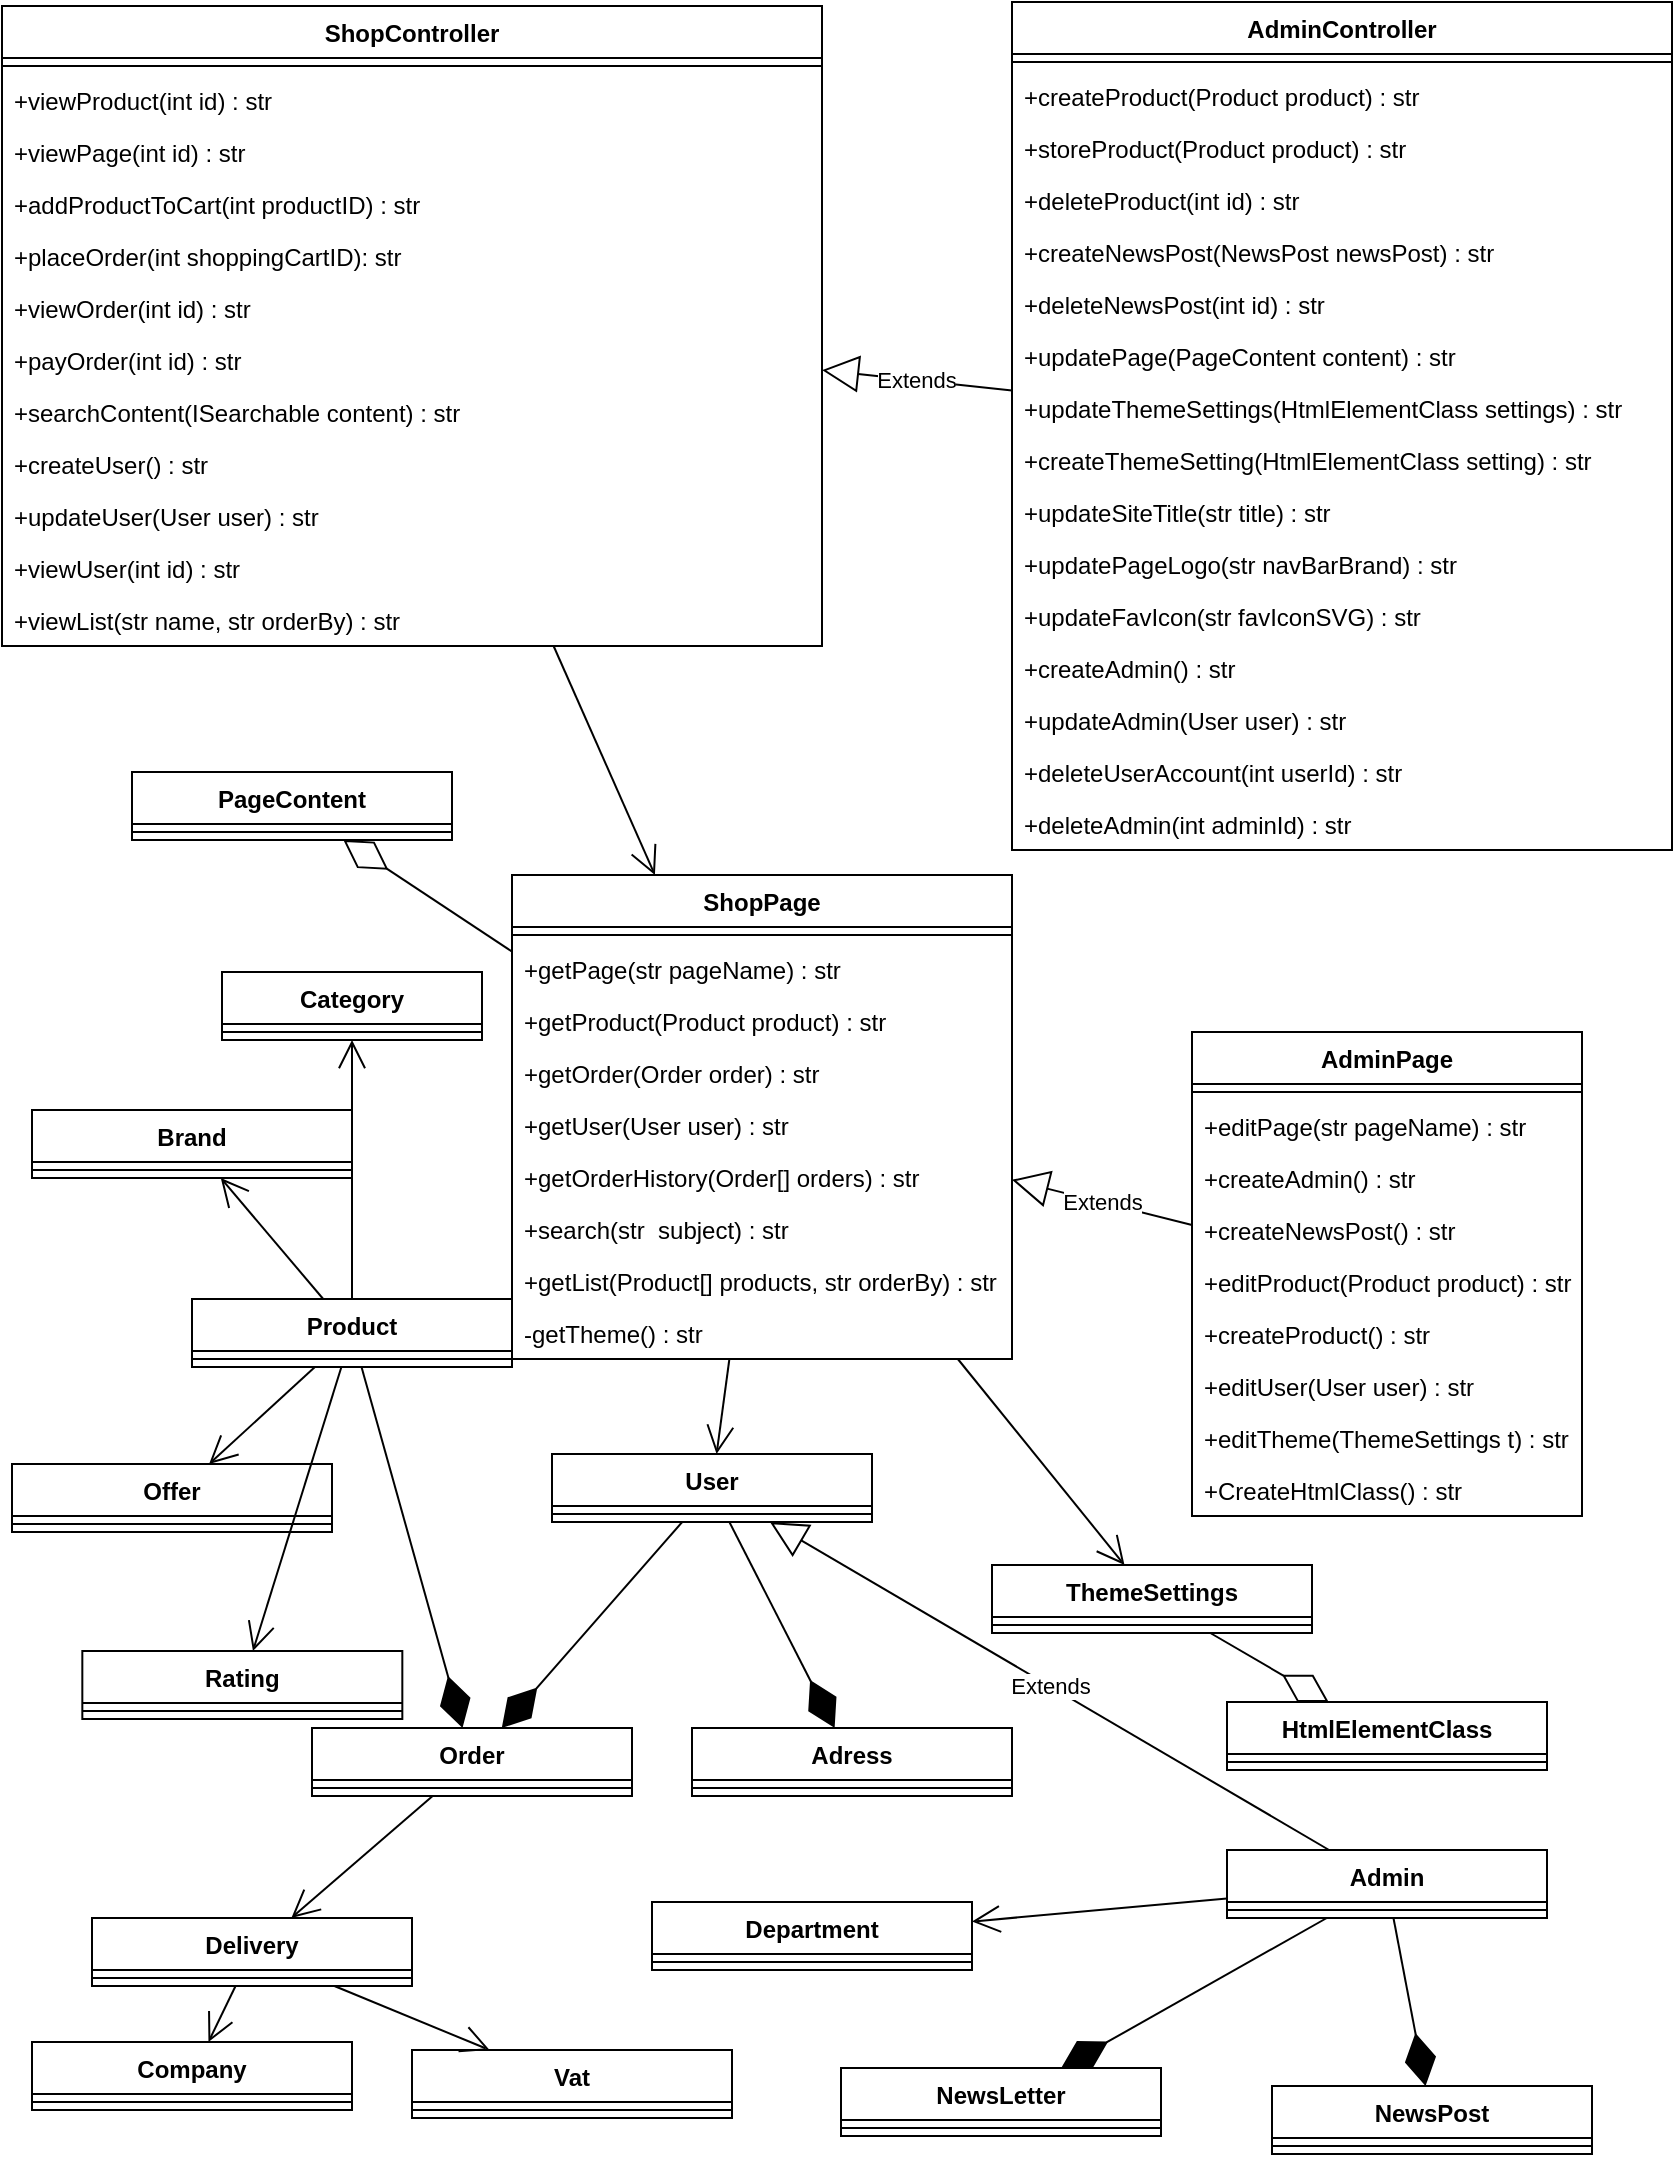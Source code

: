 <mxfile version="10.6.3" type="device"><diagram name="Page-1" id="c4acf3e9-155e-7222-9cf6-157b1a14988f"><mxGraphModel dx="1394" dy="771" grid="1" gridSize="10" guides="1" tooltips="1" connect="1" arrows="1" fold="1" page="1" pageScale="1" pageWidth="850" pageHeight="1100" background="#ffffff" math="0" shadow="0"><root><mxCell id="0"/><mxCell id="1" parent="0"/><mxCell id="mR9ahMeQnpZd8KRiv8nI-1" value="AdminController" style="swimlane;fontStyle=1;align=center;verticalAlign=top;childLayout=stackLayout;horizontal=1;startSize=26;horizontalStack=0;resizeParent=1;resizeParentMax=0;resizeLast=0;collapsible=1;marginBottom=0;" parent="1" vertex="1"><mxGeometry x="510" y="6" width="330" height="424" as="geometry"/></mxCell><mxCell id="mR9ahMeQnpZd8KRiv8nI-3" value="" style="line;strokeWidth=1;fillColor=none;align=left;verticalAlign=middle;spacingTop=-1;spacingLeft=3;spacingRight=3;rotatable=0;labelPosition=right;points=[];portConstraint=eastwest;" parent="mR9ahMeQnpZd8KRiv8nI-1" vertex="1"><mxGeometry y="26" width="330" height="8" as="geometry"/></mxCell><mxCell id="mR9ahMeQnpZd8KRiv8nI-4" value="+createProduct(Product product) : str" style="text;strokeColor=none;fillColor=none;align=left;verticalAlign=top;spacingLeft=4;spacingRight=4;overflow=hidden;rotatable=0;points=[[0,0.5],[1,0.5]];portConstraint=eastwest;" parent="mR9ahMeQnpZd8KRiv8nI-1" vertex="1"><mxGeometry y="34" width="330" height="26" as="geometry"/></mxCell><mxCell id="mR9ahMeQnpZd8KRiv8nI-89" value="+storeProduct(Product product) : str" style="text;strokeColor=none;fillColor=none;align=left;verticalAlign=top;spacingLeft=4;spacingRight=4;overflow=hidden;rotatable=0;points=[[0,0.5],[1,0.5]];portConstraint=eastwest;" parent="mR9ahMeQnpZd8KRiv8nI-1" vertex="1"><mxGeometry y="60" width="330" height="26" as="geometry"/></mxCell><mxCell id="mR9ahMeQnpZd8KRiv8nI-91" value="+deleteProduct(int id) : str" style="text;strokeColor=none;fillColor=none;align=left;verticalAlign=top;spacingLeft=4;spacingRight=4;overflow=hidden;rotatable=0;points=[[0,0.5],[1,0.5]];portConstraint=eastwest;" parent="mR9ahMeQnpZd8KRiv8nI-1" vertex="1"><mxGeometry y="86" width="330" height="26" as="geometry"/></mxCell><mxCell id="mR9ahMeQnpZd8KRiv8nI-92" value="+createNewsPost(NewsPost newsPost) : str" style="text;strokeColor=none;fillColor=none;align=left;verticalAlign=top;spacingLeft=4;spacingRight=4;overflow=hidden;rotatable=0;points=[[0,0.5],[1,0.5]];portConstraint=eastwest;" parent="mR9ahMeQnpZd8KRiv8nI-1" vertex="1"><mxGeometry y="112" width="330" height="26" as="geometry"/></mxCell><mxCell id="mR9ahMeQnpZd8KRiv8nI-94" value="+deleteNewsPost(int id) : str" style="text;strokeColor=none;fillColor=none;align=left;verticalAlign=top;spacingLeft=4;spacingRight=4;overflow=hidden;rotatable=0;points=[[0,0.5],[1,0.5]];portConstraint=eastwest;" parent="mR9ahMeQnpZd8KRiv8nI-1" vertex="1"><mxGeometry y="138" width="330" height="26" as="geometry"/></mxCell><mxCell id="mR9ahMeQnpZd8KRiv8nI-95" value="+updatePage(PageContent content) : str" style="text;strokeColor=none;fillColor=none;align=left;verticalAlign=top;spacingLeft=4;spacingRight=4;overflow=hidden;rotatable=0;points=[[0,0.5],[1,0.5]];portConstraint=eastwest;" parent="mR9ahMeQnpZd8KRiv8nI-1" vertex="1"><mxGeometry y="164" width="330" height="26" as="geometry"/></mxCell><mxCell id="mR9ahMeQnpZd8KRiv8nI-96" value="+updateThemeSettings(HtmlElementClass settings) : str" style="text;strokeColor=none;fillColor=none;align=left;verticalAlign=top;spacingLeft=4;spacingRight=4;overflow=hidden;rotatable=0;points=[[0,0.5],[1,0.5]];portConstraint=eastwest;" parent="mR9ahMeQnpZd8KRiv8nI-1" vertex="1"><mxGeometry y="190" width="330" height="26" as="geometry"/></mxCell><mxCell id="mR9ahMeQnpZd8KRiv8nI-97" value="+createThemeSetting(HtmlElementClass setting) : str" style="text;strokeColor=none;fillColor=none;align=left;verticalAlign=top;spacingLeft=4;spacingRight=4;overflow=hidden;rotatable=0;points=[[0,0.5],[1,0.5]];portConstraint=eastwest;" parent="mR9ahMeQnpZd8KRiv8nI-1" vertex="1"><mxGeometry y="216" width="330" height="26" as="geometry"/></mxCell><mxCell id="mR9ahMeQnpZd8KRiv8nI-98" value="+updateSiteTitle(str title) : str" style="text;strokeColor=none;fillColor=none;align=left;verticalAlign=top;spacingLeft=4;spacingRight=4;overflow=hidden;rotatable=0;points=[[0,0.5],[1,0.5]];portConstraint=eastwest;" parent="mR9ahMeQnpZd8KRiv8nI-1" vertex="1"><mxGeometry y="242" width="330" height="26" as="geometry"/></mxCell><mxCell id="mR9ahMeQnpZd8KRiv8nI-99" value="+updatePageLogo(str navBarBrand) : str" style="text;strokeColor=none;fillColor=none;align=left;verticalAlign=top;spacingLeft=4;spacingRight=4;overflow=hidden;rotatable=0;points=[[0,0.5],[1,0.5]];portConstraint=eastwest;" parent="mR9ahMeQnpZd8KRiv8nI-1" vertex="1"><mxGeometry y="268" width="330" height="26" as="geometry"/></mxCell><mxCell id="mR9ahMeQnpZd8KRiv8nI-100" value="+updateFavIcon(str favIconSVG) : str" style="text;strokeColor=none;fillColor=none;align=left;verticalAlign=top;spacingLeft=4;spacingRight=4;overflow=hidden;rotatable=0;points=[[0,0.5],[1,0.5]];portConstraint=eastwest;" parent="mR9ahMeQnpZd8KRiv8nI-1" vertex="1"><mxGeometry y="294" width="330" height="26" as="geometry"/></mxCell><mxCell id="mR9ahMeQnpZd8KRiv8nI-103" value="+createAdmin() : str" style="text;strokeColor=none;fillColor=none;align=left;verticalAlign=top;spacingLeft=4;spacingRight=4;overflow=hidden;rotatable=0;points=[[0,0.5],[1,0.5]];portConstraint=eastwest;" parent="mR9ahMeQnpZd8KRiv8nI-1" vertex="1"><mxGeometry y="320" width="330" height="26" as="geometry"/></mxCell><mxCell id="mR9ahMeQnpZd8KRiv8nI-105" value="+updateAdmin(User user) : str" style="text;strokeColor=none;fillColor=none;align=left;verticalAlign=top;spacingLeft=4;spacingRight=4;overflow=hidden;rotatable=0;points=[[0,0.5],[1,0.5]];portConstraint=eastwest;" parent="mR9ahMeQnpZd8KRiv8nI-1" vertex="1"><mxGeometry y="346" width="330" height="26" as="geometry"/></mxCell><mxCell id="mR9ahMeQnpZd8KRiv8nI-101" value="+deleteUserAccount(int userId) : str" style="text;strokeColor=none;fillColor=none;align=left;verticalAlign=top;spacingLeft=4;spacingRight=4;overflow=hidden;rotatable=0;points=[[0,0.5],[1,0.5]];portConstraint=eastwest;" parent="mR9ahMeQnpZd8KRiv8nI-1" vertex="1"><mxGeometry y="372" width="330" height="26" as="geometry"/></mxCell><mxCell id="mR9ahMeQnpZd8KRiv8nI-102" value="+deleteAdmin(int adminId) : str" style="text;strokeColor=none;fillColor=none;align=left;verticalAlign=top;spacingLeft=4;spacingRight=4;overflow=hidden;rotatable=0;points=[[0,0.5],[1,0.5]];portConstraint=eastwest;" parent="mR9ahMeQnpZd8KRiv8nI-1" vertex="1"><mxGeometry y="398" width="330" height="26" as="geometry"/></mxCell><mxCell id="mR9ahMeQnpZd8KRiv8nI-5" value="ShopController" style="swimlane;fontStyle=1;align=center;verticalAlign=top;childLayout=stackLayout;horizontal=1;startSize=26;horizontalStack=0;resizeParent=1;resizeParentMax=0;resizeLast=0;collapsible=1;marginBottom=0;" parent="1" vertex="1"><mxGeometry x="5" y="8" width="410" height="320" as="geometry"/></mxCell><mxCell id="mR9ahMeQnpZd8KRiv8nI-7" value="" style="line;strokeWidth=1;fillColor=none;align=left;verticalAlign=middle;spacingTop=-1;spacingLeft=3;spacingRight=3;rotatable=0;labelPosition=right;points=[];portConstraint=eastwest;" parent="mR9ahMeQnpZd8KRiv8nI-5" vertex="1"><mxGeometry y="26" width="410" height="8" as="geometry"/></mxCell><mxCell id="mR9ahMeQnpZd8KRiv8nI-8" value="+viewProduct(int id) : str" style="text;strokeColor=none;fillColor=none;align=left;verticalAlign=top;spacingLeft=4;spacingRight=4;overflow=hidden;rotatable=0;points=[[0,0.5],[1,0.5]];portConstraint=eastwest;" parent="mR9ahMeQnpZd8KRiv8nI-5" vertex="1"><mxGeometry y="34" width="410" height="26" as="geometry"/></mxCell><mxCell id="mR9ahMeQnpZd8KRiv8nI-107" value="+viewPage(int id) : str" style="text;strokeColor=none;fillColor=none;align=left;verticalAlign=top;spacingLeft=4;spacingRight=4;overflow=hidden;rotatable=0;points=[[0,0.5],[1,0.5]];portConstraint=eastwest;" parent="mR9ahMeQnpZd8KRiv8nI-5" vertex="1"><mxGeometry y="60" width="410" height="26" as="geometry"/></mxCell><mxCell id="JuHZjU9mxxi3dr2L9AAl-1" value="+addProductToCart(int productID) : str" style="text;strokeColor=none;fillColor=none;align=left;verticalAlign=top;spacingLeft=4;spacingRight=4;overflow=hidden;rotatable=0;points=[[0,0.5],[1,0.5]];portConstraint=eastwest;" parent="mR9ahMeQnpZd8KRiv8nI-5" vertex="1"><mxGeometry y="86" width="410" height="26" as="geometry"/></mxCell><mxCell id="mR9ahMeQnpZd8KRiv8nI-108" value="+placeOrder(int shoppingCartID): str" style="text;strokeColor=none;fillColor=none;align=left;verticalAlign=top;spacingLeft=4;spacingRight=4;overflow=hidden;rotatable=0;points=[[0,0.5],[1,0.5]];portConstraint=eastwest;" parent="mR9ahMeQnpZd8KRiv8nI-5" vertex="1"><mxGeometry y="112" width="410" height="26" as="geometry"/></mxCell><mxCell id="mR9ahMeQnpZd8KRiv8nI-109" value="+viewOrder(int id) : str" style="text;strokeColor=none;fillColor=none;align=left;verticalAlign=top;spacingLeft=4;spacingRight=4;overflow=hidden;rotatable=0;points=[[0,0.5],[1,0.5]];portConstraint=eastwest;" parent="mR9ahMeQnpZd8KRiv8nI-5" vertex="1"><mxGeometry y="138" width="410" height="26" as="geometry"/></mxCell><mxCell id="mR9ahMeQnpZd8KRiv8nI-110" value="+payOrder(int id) : str" style="text;strokeColor=none;fillColor=none;align=left;verticalAlign=top;spacingLeft=4;spacingRight=4;overflow=hidden;rotatable=0;points=[[0,0.5],[1,0.5]];portConstraint=eastwest;" parent="mR9ahMeQnpZd8KRiv8nI-5" vertex="1"><mxGeometry y="164" width="410" height="26" as="geometry"/></mxCell><mxCell id="mR9ahMeQnpZd8KRiv8nI-111" value="+searchContent(ISearchable content) : str" style="text;strokeColor=none;fillColor=none;align=left;verticalAlign=top;spacingLeft=4;spacingRight=4;overflow=hidden;rotatable=0;points=[[0,0.5],[1,0.5]];portConstraint=eastwest;" parent="mR9ahMeQnpZd8KRiv8nI-5" vertex="1"><mxGeometry y="190" width="410" height="26" as="geometry"/></mxCell><mxCell id="mR9ahMeQnpZd8KRiv8nI-118" value="+createUser() : str" style="text;strokeColor=none;fillColor=none;align=left;verticalAlign=top;spacingLeft=4;spacingRight=4;overflow=hidden;rotatable=0;points=[[0,0.5],[1,0.5]];portConstraint=eastwest;" parent="mR9ahMeQnpZd8KRiv8nI-5" vertex="1"><mxGeometry y="216" width="410" height="26" as="geometry"/></mxCell><mxCell id="mR9ahMeQnpZd8KRiv8nI-119" value="+updateUser(User user) : str" style="text;strokeColor=none;fillColor=none;align=left;verticalAlign=top;spacingLeft=4;spacingRight=4;overflow=hidden;rotatable=0;points=[[0,0.5],[1,0.5]];portConstraint=eastwest;" parent="mR9ahMeQnpZd8KRiv8nI-5" vertex="1"><mxGeometry y="242" width="410" height="26" as="geometry"/></mxCell><mxCell id="mR9ahMeQnpZd8KRiv8nI-120" value="+viewUser(int id) : str" style="text;strokeColor=none;fillColor=none;align=left;verticalAlign=top;spacingLeft=4;spacingRight=4;overflow=hidden;rotatable=0;points=[[0,0.5],[1,0.5]];portConstraint=eastwest;" parent="mR9ahMeQnpZd8KRiv8nI-5" vertex="1"><mxGeometry y="268" width="410" height="26" as="geometry"/></mxCell><mxCell id="mR9ahMeQnpZd8KRiv8nI-121" value="+viewList(str name, str orderBy) : str" style="text;strokeColor=none;fillColor=none;align=left;verticalAlign=top;spacingLeft=4;spacingRight=4;overflow=hidden;rotatable=0;points=[[0,0.5],[1,0.5]];portConstraint=eastwest;" parent="mR9ahMeQnpZd8KRiv8nI-5" vertex="1"><mxGeometry y="294" width="410" height="26" as="geometry"/></mxCell><mxCell id="mR9ahMeQnpZd8KRiv8nI-9" value="AdminPage" style="swimlane;fontStyle=1;align=center;verticalAlign=top;childLayout=stackLayout;horizontal=1;startSize=26;horizontalStack=0;resizeParent=1;resizeParentMax=0;resizeLast=0;collapsible=1;marginBottom=0;" parent="1" vertex="1"><mxGeometry x="600" y="521" width="195" height="242" as="geometry"/></mxCell><mxCell id="mR9ahMeQnpZd8KRiv8nI-11" value="" style="line;strokeWidth=1;fillColor=none;align=left;verticalAlign=middle;spacingTop=-1;spacingLeft=3;spacingRight=3;rotatable=0;labelPosition=right;points=[];portConstraint=eastwest;" parent="mR9ahMeQnpZd8KRiv8nI-9" vertex="1"><mxGeometry y="26" width="195" height="8" as="geometry"/></mxCell><mxCell id="mR9ahMeQnpZd8KRiv8nI-12" value="+editPage(str pageName) : str" style="text;strokeColor=none;fillColor=none;align=left;verticalAlign=top;spacingLeft=4;spacingRight=4;overflow=hidden;rotatable=0;points=[[0,0.5],[1,0.5]];portConstraint=eastwest;" parent="mR9ahMeQnpZd8KRiv8nI-9" vertex="1"><mxGeometry y="34" width="195" height="26" as="geometry"/></mxCell><mxCell id="mR9ahMeQnpZd8KRiv8nI-166" value="+createAdmin() : str" style="text;strokeColor=none;fillColor=none;align=left;verticalAlign=top;spacingLeft=4;spacingRight=4;overflow=hidden;rotatable=0;points=[[0,0.5],[1,0.5]];portConstraint=eastwest;" parent="mR9ahMeQnpZd8KRiv8nI-9" vertex="1"><mxGeometry y="60" width="195" height="26" as="geometry"/></mxCell><mxCell id="mR9ahMeQnpZd8KRiv8nI-167" value="+createNewsPost() : str" style="text;strokeColor=none;fillColor=none;align=left;verticalAlign=top;spacingLeft=4;spacingRight=4;overflow=hidden;rotatable=0;points=[[0,0.5],[1,0.5]];portConstraint=eastwest;" parent="mR9ahMeQnpZd8KRiv8nI-9" vertex="1"><mxGeometry y="86" width="195" height="26" as="geometry"/></mxCell><mxCell id="mR9ahMeQnpZd8KRiv8nI-168" value="+editProduct(Product product) : str" style="text;strokeColor=none;fillColor=none;align=left;verticalAlign=top;spacingLeft=4;spacingRight=4;overflow=hidden;rotatable=0;points=[[0,0.5],[1,0.5]];portConstraint=eastwest;" parent="mR9ahMeQnpZd8KRiv8nI-9" vertex="1"><mxGeometry y="112" width="195" height="26" as="geometry"/></mxCell><mxCell id="mR9ahMeQnpZd8KRiv8nI-169" value="+createProduct() : str" style="text;strokeColor=none;fillColor=none;align=left;verticalAlign=top;spacingLeft=4;spacingRight=4;overflow=hidden;rotatable=0;points=[[0,0.5],[1,0.5]];portConstraint=eastwest;" parent="mR9ahMeQnpZd8KRiv8nI-9" vertex="1"><mxGeometry y="138" width="195" height="26" as="geometry"/></mxCell><mxCell id="mR9ahMeQnpZd8KRiv8nI-170" value="+editUser(User user) : str" style="text;strokeColor=none;fillColor=none;align=left;verticalAlign=top;spacingLeft=4;spacingRight=4;overflow=hidden;rotatable=0;points=[[0,0.5],[1,0.5]];portConstraint=eastwest;" parent="mR9ahMeQnpZd8KRiv8nI-9" vertex="1"><mxGeometry y="164" width="195" height="26" as="geometry"/></mxCell><mxCell id="mR9ahMeQnpZd8KRiv8nI-171" value="+editTheme(ThemeSettings t) : str" style="text;strokeColor=none;fillColor=none;align=left;verticalAlign=top;spacingLeft=4;spacingRight=4;overflow=hidden;rotatable=0;points=[[0,0.5],[1,0.5]];portConstraint=eastwest;" parent="mR9ahMeQnpZd8KRiv8nI-9" vertex="1"><mxGeometry y="190" width="195" height="26" as="geometry"/></mxCell><mxCell id="mR9ahMeQnpZd8KRiv8nI-172" value="+CreateHtmlClass() : str" style="text;strokeColor=none;fillColor=none;align=left;verticalAlign=top;spacingLeft=4;spacingRight=4;overflow=hidden;rotatable=0;points=[[0,0.5],[1,0.5]];portConstraint=eastwest;" parent="mR9ahMeQnpZd8KRiv8nI-9" vertex="1"><mxGeometry y="216" width="195" height="26" as="geometry"/></mxCell><mxCell id="mR9ahMeQnpZd8KRiv8nI-13" value="ShopPage" style="swimlane;fontStyle=1;align=center;verticalAlign=top;childLayout=stackLayout;horizontal=1;startSize=26;horizontalStack=0;resizeParent=1;resizeParentMax=0;resizeLast=0;collapsible=1;marginBottom=0;" parent="1" vertex="1"><mxGeometry x="260" y="442.5" width="250" height="242" as="geometry"/></mxCell><mxCell id="mR9ahMeQnpZd8KRiv8nI-15" value="" style="line;strokeWidth=1;fillColor=none;align=left;verticalAlign=middle;spacingTop=-1;spacingLeft=3;spacingRight=3;rotatable=0;labelPosition=right;points=[];portConstraint=eastwest;" parent="mR9ahMeQnpZd8KRiv8nI-13" vertex="1"><mxGeometry y="26" width="250" height="8" as="geometry"/></mxCell><mxCell id="mR9ahMeQnpZd8KRiv8nI-16" value="+getPage(str pageName) : str" style="text;strokeColor=none;fillColor=none;align=left;verticalAlign=top;spacingLeft=4;spacingRight=4;overflow=hidden;rotatable=0;points=[[0,0.5],[1,0.5]];portConstraint=eastwest;" parent="mR9ahMeQnpZd8KRiv8nI-13" vertex="1"><mxGeometry y="34" width="250" height="26" as="geometry"/></mxCell><mxCell id="mR9ahMeQnpZd8KRiv8nI-159" value="+getProduct(Product product) : str" style="text;strokeColor=none;fillColor=none;align=left;verticalAlign=top;spacingLeft=4;spacingRight=4;overflow=hidden;rotatable=0;points=[[0,0.5],[1,0.5]];portConstraint=eastwest;" parent="mR9ahMeQnpZd8KRiv8nI-13" vertex="1"><mxGeometry y="60" width="250" height="26" as="geometry"/></mxCell><mxCell id="mR9ahMeQnpZd8KRiv8nI-160" value="+getOrder(Order order) : str" style="text;strokeColor=none;fillColor=none;align=left;verticalAlign=top;spacingLeft=4;spacingRight=4;overflow=hidden;rotatable=0;points=[[0,0.5],[1,0.5]];portConstraint=eastwest;" parent="mR9ahMeQnpZd8KRiv8nI-13" vertex="1"><mxGeometry y="86" width="250" height="26" as="geometry"/></mxCell><mxCell id="mR9ahMeQnpZd8KRiv8nI-161" value="+getUser(User user) : str" style="text;strokeColor=none;fillColor=none;align=left;verticalAlign=top;spacingLeft=4;spacingRight=4;overflow=hidden;rotatable=0;points=[[0,0.5],[1,0.5]];portConstraint=eastwest;" parent="mR9ahMeQnpZd8KRiv8nI-13" vertex="1"><mxGeometry y="112" width="250" height="26" as="geometry"/></mxCell><mxCell id="mR9ahMeQnpZd8KRiv8nI-162" value="+getOrderHistory(Order[] orders) : str" style="text;strokeColor=none;fillColor=none;align=left;verticalAlign=top;spacingLeft=4;spacingRight=4;overflow=hidden;rotatable=0;points=[[0,0.5],[1,0.5]];portConstraint=eastwest;" parent="mR9ahMeQnpZd8KRiv8nI-13" vertex="1"><mxGeometry y="138" width="250" height="26" as="geometry"/></mxCell><mxCell id="mR9ahMeQnpZd8KRiv8nI-163" value="+search(str  subject) : str" style="text;strokeColor=none;fillColor=none;align=left;verticalAlign=top;spacingLeft=4;spacingRight=4;overflow=hidden;rotatable=0;points=[[0,0.5],[1,0.5]];portConstraint=eastwest;" parent="mR9ahMeQnpZd8KRiv8nI-13" vertex="1"><mxGeometry y="164" width="250" height="26" as="geometry"/></mxCell><mxCell id="mR9ahMeQnpZd8KRiv8nI-164" value="+getList(Product[] products, str orderBy) : str" style="text;strokeColor=none;fillColor=none;align=left;verticalAlign=top;spacingLeft=4;spacingRight=4;overflow=hidden;rotatable=0;points=[[0,0.5],[1,0.5]];portConstraint=eastwest;" parent="mR9ahMeQnpZd8KRiv8nI-13" vertex="1"><mxGeometry y="190" width="250" height="26" as="geometry"/></mxCell><mxCell id="mR9ahMeQnpZd8KRiv8nI-165" value="-getTheme() : str" style="text;strokeColor=none;fillColor=none;align=left;verticalAlign=top;spacingLeft=4;spacingRight=4;overflow=hidden;rotatable=0;points=[[0,0.5],[1,0.5]];portConstraint=eastwest;" parent="mR9ahMeQnpZd8KRiv8nI-13" vertex="1"><mxGeometry y="216" width="250" height="26" as="geometry"/></mxCell><mxCell id="mR9ahMeQnpZd8KRiv8nI-17" value="HtmlElementClass" style="swimlane;fontStyle=1;align=center;verticalAlign=top;childLayout=stackLayout;horizontal=1;startSize=26;horizontalStack=0;resizeParent=1;resizeParentMax=0;resizeLast=0;collapsible=1;marginBottom=0;" parent="1" vertex="1"><mxGeometry x="617.5" y="856" width="160" height="34" as="geometry"/></mxCell><mxCell id="mR9ahMeQnpZd8KRiv8nI-19" value="" style="line;strokeWidth=1;fillColor=none;align=left;verticalAlign=middle;spacingTop=-1;spacingLeft=3;spacingRight=3;rotatable=0;labelPosition=right;points=[];portConstraint=eastwest;" parent="mR9ahMeQnpZd8KRiv8nI-17" vertex="1"><mxGeometry y="26" width="160" height="8" as="geometry"/></mxCell><mxCell id="mR9ahMeQnpZd8KRiv8nI-21" value="ThemeSettings" style="swimlane;fontStyle=1;align=center;verticalAlign=top;childLayout=stackLayout;horizontal=1;startSize=26;horizontalStack=0;resizeParent=1;resizeParentMax=0;resizeLast=0;collapsible=1;marginBottom=0;" parent="1" vertex="1"><mxGeometry x="500" y="787.5" width="160" height="34" as="geometry"/></mxCell><mxCell id="mR9ahMeQnpZd8KRiv8nI-23" value="" style="line;strokeWidth=1;fillColor=none;align=left;verticalAlign=middle;spacingTop=-1;spacingLeft=3;spacingRight=3;rotatable=0;labelPosition=right;points=[];portConstraint=eastwest;" parent="mR9ahMeQnpZd8KRiv8nI-21" vertex="1"><mxGeometry y="26" width="160" height="8" as="geometry"/></mxCell><mxCell id="mR9ahMeQnpZd8KRiv8nI-25" value="NewsPost" style="swimlane;fontStyle=1;align=center;verticalAlign=top;childLayout=stackLayout;horizontal=1;startSize=26;horizontalStack=0;resizeParent=1;resizeParentMax=0;resizeLast=0;collapsible=1;marginBottom=0;" parent="1" vertex="1"><mxGeometry x="640" y="1048" width="160" height="34" as="geometry"/></mxCell><mxCell id="mR9ahMeQnpZd8KRiv8nI-27" value="" style="line;strokeWidth=1;fillColor=none;align=left;verticalAlign=middle;spacingTop=-1;spacingLeft=3;spacingRight=3;rotatable=0;labelPosition=right;points=[];portConstraint=eastwest;" parent="mR9ahMeQnpZd8KRiv8nI-25" vertex="1"><mxGeometry y="26" width="160" height="8" as="geometry"/></mxCell><mxCell id="mR9ahMeQnpZd8KRiv8nI-29" value="Offer" style="swimlane;fontStyle=1;align=center;verticalAlign=top;childLayout=stackLayout;horizontal=1;startSize=26;horizontalStack=0;resizeParent=1;resizeParentMax=0;resizeLast=0;collapsible=1;marginBottom=0;" parent="1" vertex="1"><mxGeometry x="10" y="737" width="160" height="34" as="geometry"/></mxCell><mxCell id="mR9ahMeQnpZd8KRiv8nI-31" value="" style="line;strokeWidth=1;fillColor=none;align=left;verticalAlign=middle;spacingTop=-1;spacingLeft=3;spacingRight=3;rotatable=0;labelPosition=right;points=[];portConstraint=eastwest;" parent="mR9ahMeQnpZd8KRiv8nI-29" vertex="1"><mxGeometry y="26" width="160" height="8" as="geometry"/></mxCell><mxCell id="mR9ahMeQnpZd8KRiv8nI-33" value="Category" style="swimlane;fontStyle=1;align=center;verticalAlign=top;childLayout=stackLayout;horizontal=1;startSize=26;horizontalStack=0;resizeParent=1;resizeParentMax=0;resizeLast=0;collapsible=1;marginBottom=0;" parent="1" vertex="1"><mxGeometry x="115" y="491" width="130" height="34" as="geometry"/></mxCell><mxCell id="mR9ahMeQnpZd8KRiv8nI-35" value="" style="line;strokeWidth=1;fillColor=none;align=left;verticalAlign=middle;spacingTop=-1;spacingLeft=3;spacingRight=3;rotatable=0;labelPosition=right;points=[];portConstraint=eastwest;" parent="mR9ahMeQnpZd8KRiv8nI-33" vertex="1"><mxGeometry y="26" width="130" height="8" as="geometry"/></mxCell><mxCell id="mR9ahMeQnpZd8KRiv8nI-37" value="Brand" style="swimlane;fontStyle=1;align=center;verticalAlign=top;childLayout=stackLayout;horizontal=1;startSize=26;horizontalStack=0;resizeParent=1;resizeParentMax=0;resizeLast=0;collapsible=1;marginBottom=0;" parent="1" vertex="1"><mxGeometry x="20" y="560" width="160" height="34" as="geometry"/></mxCell><mxCell id="mR9ahMeQnpZd8KRiv8nI-39" value="" style="line;strokeWidth=1;fillColor=none;align=left;verticalAlign=middle;spacingTop=-1;spacingLeft=3;spacingRight=3;rotatable=0;labelPosition=right;points=[];portConstraint=eastwest;" parent="mR9ahMeQnpZd8KRiv8nI-37" vertex="1"><mxGeometry y="26" width="160" height="8" as="geometry"/></mxCell><mxCell id="mR9ahMeQnpZd8KRiv8nI-41" value="Rating" style="swimlane;fontStyle=1;align=center;verticalAlign=top;childLayout=stackLayout;horizontal=1;startSize=26;horizontalStack=0;resizeParent=1;resizeParentMax=0;resizeLast=0;collapsible=1;marginBottom=0;" parent="1" vertex="1"><mxGeometry x="45.167" y="830.5" width="160" height="34" as="geometry"/></mxCell><mxCell id="mR9ahMeQnpZd8KRiv8nI-43" value="" style="line;strokeWidth=1;fillColor=none;align=left;verticalAlign=middle;spacingTop=-1;spacingLeft=3;spacingRight=3;rotatable=0;labelPosition=right;points=[];portConstraint=eastwest;" parent="mR9ahMeQnpZd8KRiv8nI-41" vertex="1"><mxGeometry y="26" width="160" height="8" as="geometry"/></mxCell><mxCell id="mR9ahMeQnpZd8KRiv8nI-45" value="Product" style="swimlane;fontStyle=1;align=center;verticalAlign=top;childLayout=stackLayout;horizontal=1;startSize=26;horizontalStack=0;resizeParent=1;resizeParentMax=0;resizeLast=0;collapsible=1;marginBottom=0;" parent="1" vertex="1"><mxGeometry x="100" y="654.5" width="160" height="34" as="geometry"/></mxCell><mxCell id="mR9ahMeQnpZd8KRiv8nI-47" value="" style="line;strokeWidth=1;fillColor=none;align=left;verticalAlign=middle;spacingTop=-1;spacingLeft=3;spacingRight=3;rotatable=0;labelPosition=right;points=[];portConstraint=eastwest;" parent="mR9ahMeQnpZd8KRiv8nI-45" vertex="1"><mxGeometry y="26" width="160" height="8" as="geometry"/></mxCell><mxCell id="mR9ahMeQnpZd8KRiv8nI-49" value="NewsLetter" style="swimlane;fontStyle=1;align=center;verticalAlign=top;childLayout=stackLayout;horizontal=1;startSize=26;horizontalStack=0;resizeParent=1;resizeParentMax=0;resizeLast=0;collapsible=1;marginBottom=0;" parent="1" vertex="1"><mxGeometry x="424.5" y="1039" width="160" height="34" as="geometry"/></mxCell><mxCell id="mR9ahMeQnpZd8KRiv8nI-51" value="" style="line;strokeWidth=1;fillColor=none;align=left;verticalAlign=middle;spacingTop=-1;spacingLeft=3;spacingRight=3;rotatable=0;labelPosition=right;points=[];portConstraint=eastwest;" parent="mR9ahMeQnpZd8KRiv8nI-49" vertex="1"><mxGeometry y="26" width="160" height="8" as="geometry"/></mxCell><mxCell id="mR9ahMeQnpZd8KRiv8nI-53" value="Order" style="swimlane;fontStyle=1;align=center;verticalAlign=top;childLayout=stackLayout;horizontal=1;startSize=26;horizontalStack=0;resizeParent=1;resizeParentMax=0;resizeLast=0;collapsible=1;marginBottom=0;" parent="1" vertex="1"><mxGeometry x="160" y="869" width="160" height="34" as="geometry"/></mxCell><mxCell id="mR9ahMeQnpZd8KRiv8nI-55" value="" style="line;strokeWidth=1;fillColor=none;align=left;verticalAlign=middle;spacingTop=-1;spacingLeft=3;spacingRight=3;rotatable=0;labelPosition=right;points=[];portConstraint=eastwest;" parent="mR9ahMeQnpZd8KRiv8nI-53" vertex="1"><mxGeometry y="26" width="160" height="8" as="geometry"/></mxCell><mxCell id="mR9ahMeQnpZd8KRiv8nI-57" value="User" style="swimlane;fontStyle=1;align=center;verticalAlign=top;childLayout=stackLayout;horizontal=1;startSize=26;horizontalStack=0;resizeParent=1;resizeParentMax=0;resizeLast=0;collapsible=1;marginBottom=0;" parent="1" vertex="1"><mxGeometry x="280" y="732" width="160" height="34" as="geometry"/></mxCell><mxCell id="mR9ahMeQnpZd8KRiv8nI-59" value="" style="line;strokeWidth=1;fillColor=none;align=left;verticalAlign=middle;spacingTop=-1;spacingLeft=3;spacingRight=3;rotatable=0;labelPosition=right;points=[];portConstraint=eastwest;" parent="mR9ahMeQnpZd8KRiv8nI-57" vertex="1"><mxGeometry y="26" width="160" height="8" as="geometry"/></mxCell><mxCell id="mR9ahMeQnpZd8KRiv8nI-61" value="Admin" style="swimlane;fontStyle=1;align=center;verticalAlign=top;childLayout=stackLayout;horizontal=1;startSize=26;horizontalStack=0;resizeParent=1;resizeParentMax=0;resizeLast=0;collapsible=1;marginBottom=0;" parent="1" vertex="1"><mxGeometry x="617.5" y="930" width="160" height="34" as="geometry"/></mxCell><mxCell id="mR9ahMeQnpZd8KRiv8nI-63" value="" style="line;strokeWidth=1;fillColor=none;align=left;verticalAlign=middle;spacingTop=-1;spacingLeft=3;spacingRight=3;rotatable=0;labelPosition=right;points=[];portConstraint=eastwest;" parent="mR9ahMeQnpZd8KRiv8nI-61" vertex="1"><mxGeometry y="26" width="160" height="8" as="geometry"/></mxCell><mxCell id="mR9ahMeQnpZd8KRiv8nI-65" value="Adress" style="swimlane;fontStyle=1;align=center;verticalAlign=top;childLayout=stackLayout;horizontal=1;startSize=26;horizontalStack=0;resizeParent=1;resizeParentMax=0;resizeLast=0;collapsible=1;marginBottom=0;" parent="1" vertex="1"><mxGeometry x="350" y="869" width="160" height="34" as="geometry"/></mxCell><mxCell id="mR9ahMeQnpZd8KRiv8nI-67" value="" style="line;strokeWidth=1;fillColor=none;align=left;verticalAlign=middle;spacingTop=-1;spacingLeft=3;spacingRight=3;rotatable=0;labelPosition=right;points=[];portConstraint=eastwest;" parent="mR9ahMeQnpZd8KRiv8nI-65" vertex="1"><mxGeometry y="26" width="160" height="8" as="geometry"/></mxCell><mxCell id="mR9ahMeQnpZd8KRiv8nI-69" value="Delivery" style="swimlane;fontStyle=1;align=center;verticalAlign=top;childLayout=stackLayout;horizontal=1;startSize=26;horizontalStack=0;resizeParent=1;resizeParentMax=0;resizeLast=0;collapsible=1;marginBottom=0;" parent="1" vertex="1"><mxGeometry x="50" y="964" width="160" height="34" as="geometry"/></mxCell><mxCell id="mR9ahMeQnpZd8KRiv8nI-71" value="" style="line;strokeWidth=1;fillColor=none;align=left;verticalAlign=middle;spacingTop=-1;spacingLeft=3;spacingRight=3;rotatable=0;labelPosition=right;points=[];portConstraint=eastwest;" parent="mR9ahMeQnpZd8KRiv8nI-69" vertex="1"><mxGeometry y="26" width="160" height="8" as="geometry"/></mxCell><mxCell id="mR9ahMeQnpZd8KRiv8nI-73" value="Company" style="swimlane;fontStyle=1;align=center;verticalAlign=top;childLayout=stackLayout;horizontal=1;startSize=26;horizontalStack=0;resizeParent=1;resizeParentMax=0;resizeLast=0;collapsible=1;marginBottom=0;" parent="1" vertex="1"><mxGeometry x="20" y="1026" width="160" height="34" as="geometry"/></mxCell><mxCell id="mR9ahMeQnpZd8KRiv8nI-75" value="" style="line;strokeWidth=1;fillColor=none;align=left;verticalAlign=middle;spacingTop=-1;spacingLeft=3;spacingRight=3;rotatable=0;labelPosition=right;points=[];portConstraint=eastwest;" parent="mR9ahMeQnpZd8KRiv8nI-73" vertex="1"><mxGeometry y="26" width="160" height="8" as="geometry"/></mxCell><mxCell id="mR9ahMeQnpZd8KRiv8nI-77" value="Vat" style="swimlane;fontStyle=1;align=center;verticalAlign=top;childLayout=stackLayout;horizontal=1;startSize=26;horizontalStack=0;resizeParent=1;resizeParentMax=0;resizeLast=0;collapsible=1;marginBottom=0;" parent="1" vertex="1"><mxGeometry x="210" y="1030" width="160" height="34" as="geometry"/></mxCell><mxCell id="mR9ahMeQnpZd8KRiv8nI-79" value="" style="line;strokeWidth=1;fillColor=none;align=left;verticalAlign=middle;spacingTop=-1;spacingLeft=3;spacingRight=3;rotatable=0;labelPosition=right;points=[];portConstraint=eastwest;" parent="mR9ahMeQnpZd8KRiv8nI-77" vertex="1"><mxGeometry y="26" width="160" height="8" as="geometry"/></mxCell><mxCell id="mR9ahMeQnpZd8KRiv8nI-81" value="Department" style="swimlane;fontStyle=1;align=center;verticalAlign=top;childLayout=stackLayout;horizontal=1;startSize=26;horizontalStack=0;resizeParent=1;resizeParentMax=0;resizeLast=0;collapsible=1;marginBottom=0;" parent="1" vertex="1"><mxGeometry x="330" y="956" width="160" height="34" as="geometry"/></mxCell><mxCell id="mR9ahMeQnpZd8KRiv8nI-83" value="" style="line;strokeWidth=1;fillColor=none;align=left;verticalAlign=middle;spacingTop=-1;spacingLeft=3;spacingRight=3;rotatable=0;labelPosition=right;points=[];portConstraint=eastwest;" parent="mR9ahMeQnpZd8KRiv8nI-81" vertex="1"><mxGeometry y="26" width="160" height="8" as="geometry"/></mxCell><mxCell id="mR9ahMeQnpZd8KRiv8nI-85" value="PageContent" style="swimlane;fontStyle=1;align=center;verticalAlign=top;childLayout=stackLayout;horizontal=1;startSize=26;horizontalStack=0;resizeParent=1;resizeParentMax=0;resizeLast=0;collapsible=1;marginBottom=0;" parent="1" vertex="1"><mxGeometry x="70" y="391" width="160" height="34" as="geometry"/></mxCell><mxCell id="mR9ahMeQnpZd8KRiv8nI-87" value="" style="line;strokeWidth=1;fillColor=none;align=left;verticalAlign=middle;spacingTop=-1;spacingLeft=3;spacingRight=3;rotatable=0;labelPosition=right;points=[];portConstraint=eastwest;" parent="mR9ahMeQnpZd8KRiv8nI-85" vertex="1"><mxGeometry y="26" width="160" height="8" as="geometry"/></mxCell><mxCell id="mR9ahMeQnpZd8KRiv8nI-133" value="Extends" style="endArrow=block;endSize=16;endFill=0;html=1;" parent="1" source="mR9ahMeQnpZd8KRiv8nI-1" target="mR9ahMeQnpZd8KRiv8nI-5" edge="1"><mxGeometry width="160" relative="1" as="geometry"><mxPoint x="320" y="180" as="sourcePoint"/><mxPoint x="480" y="180" as="targetPoint"/></mxGeometry></mxCell><mxCell id="mR9ahMeQnpZd8KRiv8nI-135" value="" style="endArrow=open;endFill=1;endSize=12;html=1;" parent="1" source="mR9ahMeQnpZd8KRiv8nI-5" target="mR9ahMeQnpZd8KRiv8nI-13" edge="1"><mxGeometry width="160" relative="1" as="geometry"><mxPoint x="710" y="20" as="sourcePoint"/><mxPoint x="259.572" y="332" as="targetPoint"/></mxGeometry></mxCell><mxCell id="mR9ahMeQnpZd8KRiv8nI-137" value="Extends" style="endArrow=block;endSize=16;endFill=0;html=1;" parent="1" source="mR9ahMeQnpZd8KRiv8nI-9" target="mR9ahMeQnpZd8KRiv8nI-13" edge="1"><mxGeometry width="160" relative="1" as="geometry"><mxPoint x="740" y="470" as="sourcePoint"/><mxPoint x="900" y="470" as="targetPoint"/></mxGeometry></mxCell><mxCell id="mR9ahMeQnpZd8KRiv8nI-140" value="" style="endArrow=open;endFill=1;endSize=12;html=1;" parent="1" source="mR9ahMeQnpZd8KRiv8nI-45" target="mR9ahMeQnpZd8KRiv8nI-33" edge="1"><mxGeometry width="160" relative="1" as="geometry"><mxPoint x="30" y="660" as="sourcePoint"/><mxPoint x="89.037" y="461" as="targetPoint"/></mxGeometry></mxCell><mxCell id="mR9ahMeQnpZd8KRiv8nI-143" value="" style="endArrow=diamondThin;endFill=0;endSize=24;html=1;" parent="1" source="mR9ahMeQnpZd8KRiv8nI-13" target="mR9ahMeQnpZd8KRiv8nI-85" edge="1"><mxGeometry width="160" relative="1" as="geometry"><mxPoint x="300" y="790" as="sourcePoint"/><mxPoint x="460" y="790" as="targetPoint"/></mxGeometry></mxCell><mxCell id="mR9ahMeQnpZd8KRiv8nI-144" value="" style="endArrow=open;endFill=1;endSize=12;html=1;" parent="1" source="mR9ahMeQnpZd8KRiv8nI-13" target="mR9ahMeQnpZd8KRiv8nI-21" edge="1"><mxGeometry width="160" relative="1" as="geometry"><mxPoint x="510" y="670" as="sourcePoint"/><mxPoint x="670" y="670" as="targetPoint"/></mxGeometry></mxCell><mxCell id="mR9ahMeQnpZd8KRiv8nI-145" value="" style="endArrow=diamondThin;endFill=0;endSize=24;html=1;" parent="1" source="mR9ahMeQnpZd8KRiv8nI-21" target="mR9ahMeQnpZd8KRiv8nI-17" edge="1"><mxGeometry width="160" relative="1" as="geometry"><mxPoint x="900" y="700" as="sourcePoint"/><mxPoint x="1060" y="700" as="targetPoint"/></mxGeometry></mxCell><mxCell id="mR9ahMeQnpZd8KRiv8nI-147" value="" style="endArrow=open;endFill=1;endSize=12;html=1;" parent="1" source="mR9ahMeQnpZd8KRiv8nI-45" target="mR9ahMeQnpZd8KRiv8nI-29" edge="1"><mxGeometry width="160" relative="1" as="geometry"><mxPoint x="50" y="1020" as="sourcePoint"/><mxPoint x="210" y="1020" as="targetPoint"/></mxGeometry></mxCell><mxCell id="mR9ahMeQnpZd8KRiv8nI-148" value="" style="endArrow=open;endFill=1;endSize=12;html=1;" parent="1" source="mR9ahMeQnpZd8KRiv8nI-45" target="mR9ahMeQnpZd8KRiv8nI-41" edge="1"><mxGeometry width="160" relative="1" as="geometry"><mxPoint x="50" y="1030" as="sourcePoint"/><mxPoint x="210" y="1030" as="targetPoint"/></mxGeometry></mxCell><mxCell id="mR9ahMeQnpZd8KRiv8nI-150" value="" style="endArrow=diamondThin;endFill=1;endSize=24;html=1;" parent="1" source="mR9ahMeQnpZd8KRiv8nI-57" target="mR9ahMeQnpZd8KRiv8nI-65" edge="1"><mxGeometry width="160" relative="1" as="geometry"><mxPoint x="280" y="1130" as="sourcePoint"/><mxPoint x="440" y="1130" as="targetPoint"/></mxGeometry></mxCell><mxCell id="mR9ahMeQnpZd8KRiv8nI-151" value="" style="endArrow=open;endFill=1;endSize=12;html=1;" parent="1" source="mR9ahMeQnpZd8KRiv8nI-13" target="mR9ahMeQnpZd8KRiv8nI-57" edge="1"><mxGeometry width="160" relative="1" as="geometry"><mxPoint x="300" y="1130" as="sourcePoint"/><mxPoint x="460" y="1130" as="targetPoint"/></mxGeometry></mxCell><mxCell id="mR9ahMeQnpZd8KRiv8nI-152" value="Extends" style="endArrow=block;endSize=16;endFill=0;html=1;" parent="1" source="mR9ahMeQnpZd8KRiv8nI-61" target="mR9ahMeQnpZd8KRiv8nI-57" edge="1"><mxGeometry width="160" relative="1" as="geometry"><mxPoint x="380" y="1160" as="sourcePoint"/><mxPoint x="540" y="1160" as="targetPoint"/></mxGeometry></mxCell><mxCell id="mR9ahMeQnpZd8KRiv8nI-153" value="" style="endArrow=open;endFill=1;endSize=12;html=1;" parent="1" source="mR9ahMeQnpZd8KRiv8nI-69" target="mR9ahMeQnpZd8KRiv8nI-73" edge="1"><mxGeometry width="160" relative="1" as="geometry"><mxPoint x="230" y="1270" as="sourcePoint"/><mxPoint x="190" y="1450" as="targetPoint"/></mxGeometry></mxCell><mxCell id="mR9ahMeQnpZd8KRiv8nI-154" value="" style="endArrow=open;endFill=1;endSize=12;html=1;" parent="1" source="mR9ahMeQnpZd8KRiv8nI-69" target="mR9ahMeQnpZd8KRiv8nI-77" edge="1"><mxGeometry width="160" relative="1" as="geometry"><mxPoint x="110" y="1540" as="sourcePoint"/><mxPoint x="270" y="1540" as="targetPoint"/></mxGeometry></mxCell><mxCell id="mR9ahMeQnpZd8KRiv8nI-155" value="" style="endArrow=open;endFill=1;endSize=12;html=1;" parent="1" source="mR9ahMeQnpZd8KRiv8nI-53" target="mR9ahMeQnpZd8KRiv8nI-69" edge="1"><mxGeometry width="160" relative="1" as="geometry"><mxPoint x="10" y="1420" as="sourcePoint"/><mxPoint x="170" y="1420" as="targetPoint"/></mxGeometry></mxCell><mxCell id="mR9ahMeQnpZd8KRiv8nI-156" value="" style="endArrow=open;endFill=1;endSize=12;html=1;" parent="1" source="mR9ahMeQnpZd8KRiv8nI-61" target="mR9ahMeQnpZd8KRiv8nI-81" edge="1"><mxGeometry width="160" relative="1" as="geometry"><mxPoint x="250" y="1460" as="sourcePoint"/><mxPoint x="410" y="1460" as="targetPoint"/></mxGeometry></mxCell><mxCell id="mR9ahMeQnpZd8KRiv8nI-157" value="" style="endArrow=diamondThin;endFill=1;endSize=24;html=1;" parent="1" source="mR9ahMeQnpZd8KRiv8nI-61" target="mR9ahMeQnpZd8KRiv8nI-49" edge="1"><mxGeometry width="160" relative="1" as="geometry"><mxPoint x="360" y="1470" as="sourcePoint"/><mxPoint x="520" y="1470" as="targetPoint"/></mxGeometry></mxCell><mxCell id="mR9ahMeQnpZd8KRiv8nI-158" value="" style="endArrow=diamondThin;endFill=1;endSize=24;html=1;" parent="1" source="mR9ahMeQnpZd8KRiv8nI-61" target="mR9ahMeQnpZd8KRiv8nI-25" edge="1"><mxGeometry width="160" relative="1" as="geometry"><mxPoint x="340" y="1500" as="sourcePoint"/><mxPoint x="500" y="1500" as="targetPoint"/></mxGeometry></mxCell><mxCell id="mR9ahMeQnpZd8KRiv8nI-176" value="" style="endArrow=diamondThin;endFill=1;endSize=24;html=1;" parent="1" source="mR9ahMeQnpZd8KRiv8nI-57" target="mR9ahMeQnpZd8KRiv8nI-53" edge="1"><mxGeometry width="160" relative="1" as="geometry"><mxPoint x="220" y="820" as="sourcePoint"/><mxPoint x="380" y="820" as="targetPoint"/></mxGeometry></mxCell><mxCell id="A0m5Hc0aX2YkQ4UBRJom-17" value="" style="endArrow=diamondThin;endFill=1;endSize=24;html=1;" parent="1" source="mR9ahMeQnpZd8KRiv8nI-45" target="mR9ahMeQnpZd8KRiv8nI-53" edge="1"><mxGeometry width="160" relative="1" as="geometry"><mxPoint x="10" y="1100" as="sourcePoint"/><mxPoint x="170" y="1100" as="targetPoint"/></mxGeometry></mxCell><mxCell id="A0m5Hc0aX2YkQ4UBRJom-19" value="" style="endArrow=open;endFill=1;endSize=12;html=1;strokeWidth=1;" parent="1" source="mR9ahMeQnpZd8KRiv8nI-45" target="mR9ahMeQnpZd8KRiv8nI-37" edge="1"><mxGeometry width="160" relative="1" as="geometry"><mxPoint x="10" y="1100" as="sourcePoint"/><mxPoint x="170" y="1100" as="targetPoint"/></mxGeometry></mxCell></root></mxGraphModel></diagram></mxfile>